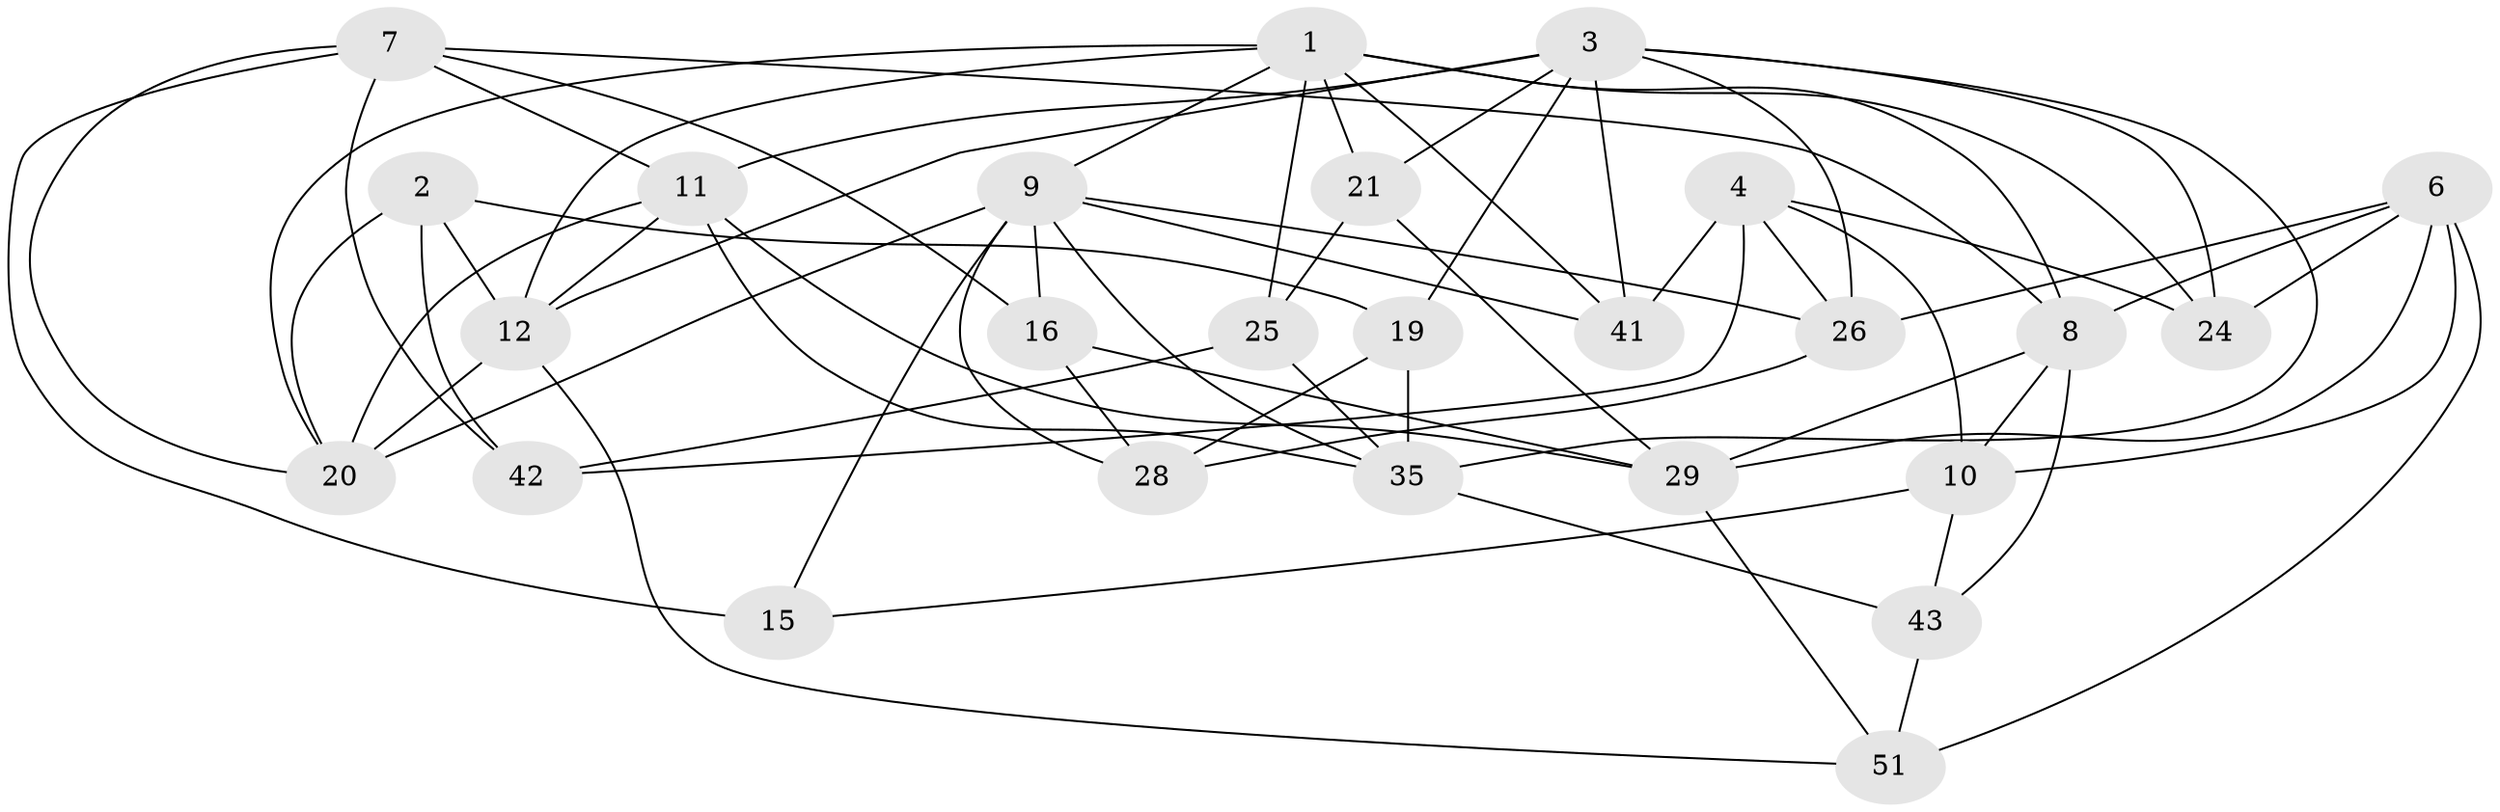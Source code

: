 // original degree distribution, {4: 1.0}
// Generated by graph-tools (version 1.1) at 2025/20/03/04/25 18:20:34]
// undirected, 26 vertices, 67 edges
graph export_dot {
graph [start="1"]
  node [color=gray90,style=filled];
  1 [super="+18+33"];
  2;
  3 [super="+13+5"];
  4 [super="+14+30"];
  6 [super="+22"];
  7 [super="+44"];
  8 [super="+40+34"];
  9 [super="+38+47"];
  10 [super="+52"];
  11 [super="+36"];
  12 [super="+27+39"];
  15;
  16;
  19 [super="+23"];
  20 [super="+37"];
  21;
  24;
  25;
  26 [super="+32"];
  28;
  29 [super="+46"];
  35 [super="+49+45"];
  41;
  42;
  43;
  51;
  1 -- 12;
  1 -- 20;
  1 -- 41;
  1 -- 9;
  1 -- 8;
  1 -- 24;
  1 -- 21;
  1 -- 25;
  2 -- 19;
  2 -- 42;
  2 -- 12;
  2 -- 20;
  3 -- 41;
  3 -- 19 [weight=2];
  3 -- 26 [weight=2];
  3 -- 12 [weight=2];
  3 -- 11;
  3 -- 35 [weight=2];
  3 -- 21;
  3 -- 24;
  4 -- 10 [weight=2];
  4 -- 42;
  4 -- 24;
  4 -- 41;
  4 -- 26;
  6 -- 51;
  6 -- 8;
  6 -- 24;
  6 -- 29;
  6 -- 10;
  6 -- 26;
  7 -- 42;
  7 -- 15;
  7 -- 16;
  7 -- 8;
  7 -- 11;
  7 -- 20;
  8 -- 43;
  8 -- 10;
  8 -- 29;
  9 -- 15 [weight=2];
  9 -- 41;
  9 -- 16;
  9 -- 20 [weight=2];
  9 -- 26;
  9 -- 28;
  9 -- 35;
  10 -- 15;
  10 -- 43;
  11 -- 12;
  11 -- 29;
  11 -- 35;
  11 -- 20;
  12 -- 20 [weight=2];
  12 -- 51;
  16 -- 29;
  16 -- 28;
  19 -- 28;
  19 -- 35 [weight=2];
  21 -- 25;
  21 -- 29;
  25 -- 42;
  25 -- 35;
  26 -- 28;
  29 -- 51;
  35 -- 43;
  43 -- 51;
}

